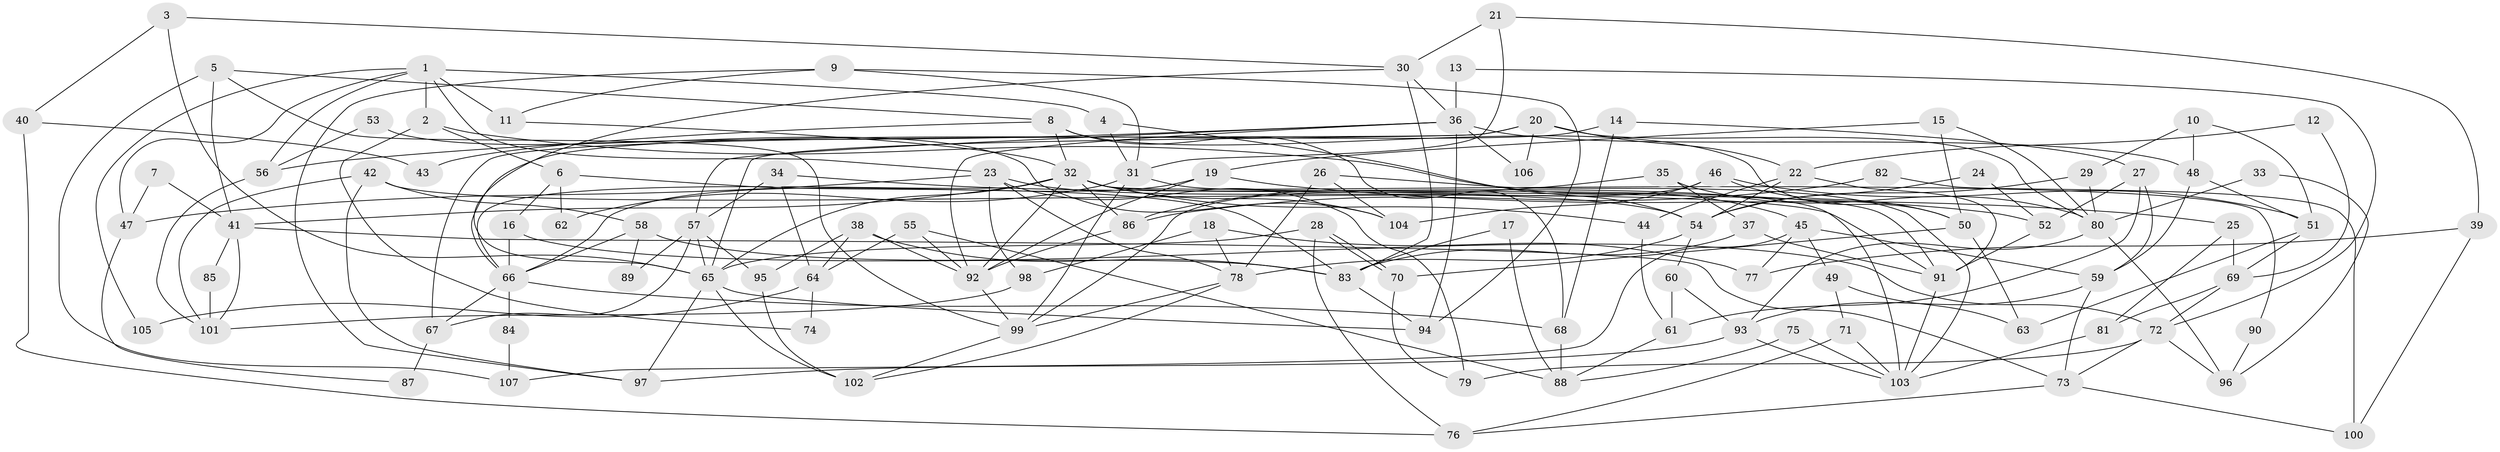 // Generated by graph-tools (version 1.1) at 2025/50/03/09/25 03:50:02]
// undirected, 107 vertices, 214 edges
graph export_dot {
graph [start="1"]
  node [color=gray90,style=filled];
  1;
  2;
  3;
  4;
  5;
  6;
  7;
  8;
  9;
  10;
  11;
  12;
  13;
  14;
  15;
  16;
  17;
  18;
  19;
  20;
  21;
  22;
  23;
  24;
  25;
  26;
  27;
  28;
  29;
  30;
  31;
  32;
  33;
  34;
  35;
  36;
  37;
  38;
  39;
  40;
  41;
  42;
  43;
  44;
  45;
  46;
  47;
  48;
  49;
  50;
  51;
  52;
  53;
  54;
  55;
  56;
  57;
  58;
  59;
  60;
  61;
  62;
  63;
  64;
  65;
  66;
  67;
  68;
  69;
  70;
  71;
  72;
  73;
  74;
  75;
  76;
  77;
  78;
  79;
  80;
  81;
  82;
  83;
  84;
  85;
  86;
  87;
  88;
  89;
  90;
  91;
  92;
  93;
  94;
  95;
  96;
  97;
  98;
  99;
  100;
  101;
  102;
  103;
  104;
  105;
  106;
  107;
  1 -- 4;
  1 -- 23;
  1 -- 2;
  1 -- 11;
  1 -- 47;
  1 -- 56;
  1 -- 105;
  2 -- 6;
  2 -- 45;
  2 -- 74;
  3 -- 65;
  3 -- 30;
  3 -- 40;
  4 -- 54;
  4 -- 31;
  5 -- 99;
  5 -- 8;
  5 -- 41;
  5 -- 107;
  6 -- 16;
  6 -- 83;
  6 -- 62;
  7 -- 47;
  7 -- 41;
  8 -- 32;
  8 -- 50;
  8 -- 43;
  8 -- 68;
  9 -- 11;
  9 -- 94;
  9 -- 31;
  9 -- 97;
  10 -- 29;
  10 -- 48;
  10 -- 51;
  11 -- 32;
  12 -- 69;
  12 -- 22;
  13 -- 36;
  13 -- 72;
  14 -- 66;
  14 -- 27;
  14 -- 68;
  15 -- 80;
  15 -- 19;
  15 -- 50;
  16 -- 83;
  16 -- 66;
  17 -- 88;
  17 -- 83;
  18 -- 78;
  18 -- 98;
  18 -- 77;
  19 -- 66;
  19 -- 92;
  19 -- 25;
  20 -- 65;
  20 -- 67;
  20 -- 22;
  20 -- 80;
  20 -- 106;
  21 -- 31;
  21 -- 30;
  21 -- 39;
  22 -- 54;
  22 -- 44;
  22 -- 91;
  23 -- 78;
  23 -- 54;
  23 -- 47;
  23 -- 79;
  23 -- 98;
  24 -- 52;
  24 -- 54;
  25 -- 69;
  25 -- 81;
  26 -- 78;
  26 -- 103;
  26 -- 104;
  27 -- 59;
  27 -- 52;
  27 -- 61;
  28 -- 65;
  28 -- 70;
  28 -- 70;
  28 -- 76;
  29 -- 54;
  29 -- 80;
  30 -- 36;
  30 -- 65;
  30 -- 83;
  31 -- 99;
  31 -- 62;
  31 -- 91;
  32 -- 41;
  32 -- 104;
  32 -- 44;
  32 -- 65;
  32 -- 66;
  32 -- 86;
  32 -- 90;
  32 -- 92;
  32 -- 103;
  33 -- 96;
  33 -- 80;
  34 -- 64;
  34 -- 57;
  34 -- 52;
  35 -- 37;
  35 -- 80;
  35 -- 86;
  36 -- 57;
  36 -- 92;
  36 -- 48;
  36 -- 56;
  36 -- 94;
  36 -- 106;
  37 -- 91;
  37 -- 83;
  38 -- 92;
  38 -- 83;
  38 -- 64;
  38 -- 95;
  39 -- 77;
  39 -- 100;
  40 -- 76;
  40 -- 43;
  41 -- 101;
  41 -- 73;
  41 -- 85;
  42 -- 58;
  42 -- 91;
  42 -- 97;
  42 -- 101;
  44 -- 61;
  45 -- 49;
  45 -- 59;
  45 -- 77;
  45 -- 107;
  46 -- 50;
  46 -- 51;
  46 -- 99;
  46 -- 104;
  47 -- 87;
  48 -- 59;
  48 -- 51;
  49 -- 63;
  49 -- 71;
  50 -- 70;
  50 -- 63;
  51 -- 63;
  51 -- 69;
  52 -- 91;
  53 -- 56;
  53 -- 104;
  54 -- 60;
  54 -- 78;
  55 -- 88;
  55 -- 92;
  55 -- 64;
  56 -- 101;
  57 -- 95;
  57 -- 65;
  57 -- 67;
  57 -- 89;
  58 -- 72;
  58 -- 66;
  58 -- 89;
  59 -- 93;
  59 -- 73;
  60 -- 93;
  60 -- 61;
  61 -- 88;
  64 -- 74;
  64 -- 105;
  65 -- 97;
  65 -- 94;
  65 -- 102;
  66 -- 68;
  66 -- 67;
  66 -- 84;
  67 -- 87;
  68 -- 88;
  69 -- 81;
  69 -- 72;
  70 -- 79;
  71 -- 103;
  71 -- 76;
  72 -- 73;
  72 -- 79;
  72 -- 96;
  73 -- 76;
  73 -- 100;
  75 -- 88;
  75 -- 103;
  78 -- 102;
  78 -- 99;
  80 -- 93;
  80 -- 96;
  81 -- 103;
  82 -- 100;
  82 -- 86;
  83 -- 94;
  84 -- 107;
  85 -- 101;
  86 -- 92;
  90 -- 96;
  91 -- 103;
  92 -- 99;
  93 -- 97;
  93 -- 103;
  95 -- 102;
  98 -- 101;
  99 -- 102;
}
